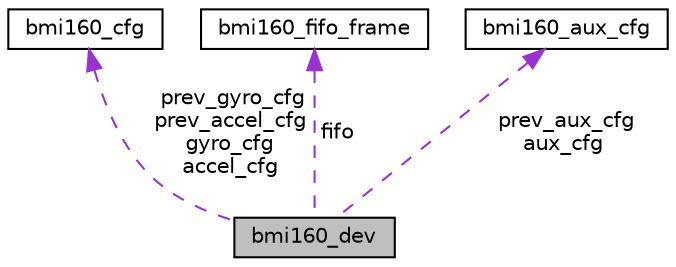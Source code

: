 digraph "bmi160_dev"
{
  edge [fontname="Helvetica",fontsize="10",labelfontname="Helvetica",labelfontsize="10"];
  node [fontname="Helvetica",fontsize="10",shape=record];
  Node1 [label="bmi160_dev",height=0.2,width=0.4,color="black", fillcolor="grey75", style="filled", fontcolor="black"];
  Node2 -> Node1 [dir="back",color="darkorchid3",fontsize="10",style="dashed",label=" prev_gyro_cfg\nprev_accel_cfg\ngyro_cfg\naccel_cfg" ,fontname="Helvetica"];
  Node2 [label="bmi160_cfg",height=0.2,width=0.4,color="black", fillcolor="white", style="filled",URL="$structbmi160__cfg.html",tooltip="bmi160 sensor configuration structure "];
  Node3 -> Node1 [dir="back",color="darkorchid3",fontsize="10",style="dashed",label=" fifo" ,fontname="Helvetica"];
  Node3 [label="bmi160_fifo_frame",height=0.2,width=0.4,color="black", fillcolor="white", style="filled",URL="$structbmi160__fifo__frame.html",tooltip="This structure holds the information for usage of FIFO by the user. "];
  Node4 -> Node1 [dir="back",color="darkorchid3",fontsize="10",style="dashed",label=" prev_aux_cfg\naux_cfg" ,fontname="Helvetica"];
  Node4 [label="bmi160_aux_cfg",height=0.2,width=0.4,color="black", fillcolor="white", style="filled",URL="$structbmi160__aux__cfg.html",tooltip="Aux sensor configuration structure. "];
}
